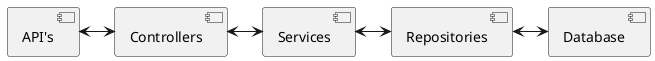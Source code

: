 @startuml
[API's] as A
[Controllers] as C
[Services] as S
[Repositories] as R
[Database] as DB

A <-> C
C <-> S
S <-> R
R <-> DB
@enduml